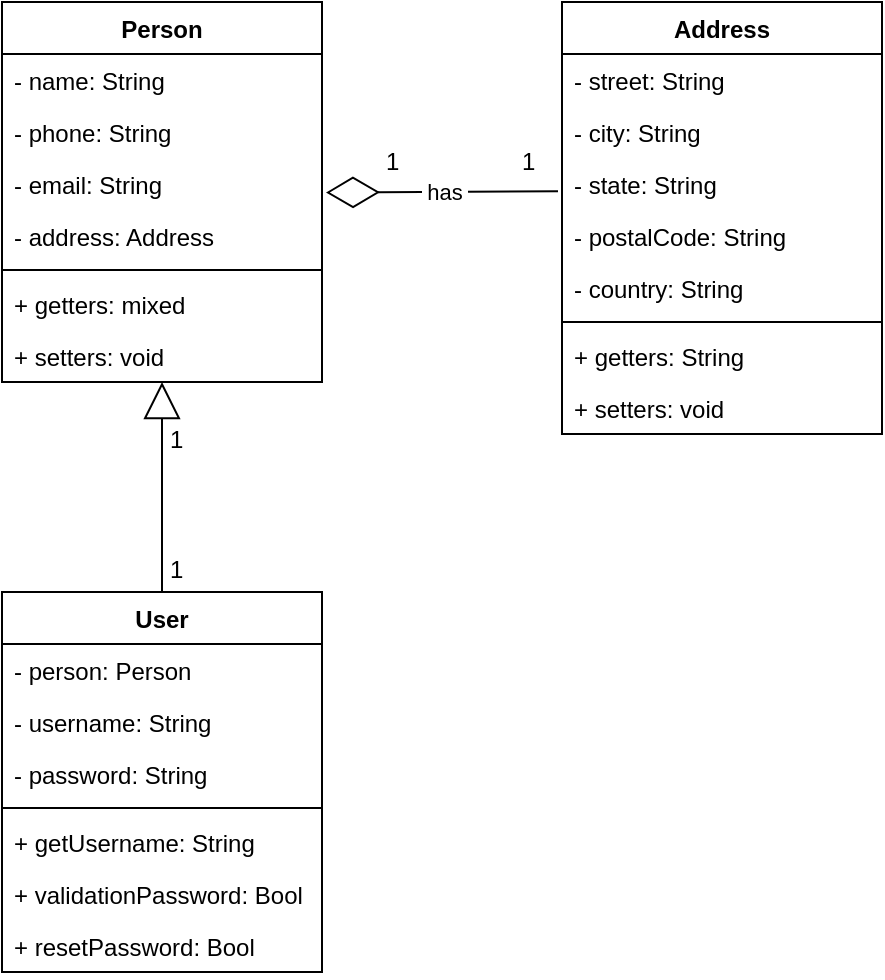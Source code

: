 <mxfile version="25.0.3">
  <diagram id="C5RBs43oDa-KdzZeNtuy" name="Page-1">
    <mxGraphModel dx="1358" dy="586" grid="0" gridSize="10" guides="0" tooltips="1" connect="1" arrows="1" fold="1" page="1" pageScale="1" pageWidth="827" pageHeight="1169" math="0" shadow="0">
      <root>
        <mxCell id="WIyWlLk6GJQsqaUBKTNV-0" />
        <mxCell id="WIyWlLk6GJQsqaUBKTNV-1" parent="WIyWlLk6GJQsqaUBKTNV-0" />
        <mxCell id="gTzim-NYCvHokuLxCjtx-0" value="Person" style="swimlane;fontStyle=1;align=center;verticalAlign=top;childLayout=stackLayout;horizontal=1;startSize=26;horizontalStack=0;resizeParent=1;resizeParentMax=0;resizeLast=0;collapsible=1;marginBottom=0;whiteSpace=wrap;html=1;" vertex="1" parent="WIyWlLk6GJQsqaUBKTNV-1">
          <mxGeometry x="170" y="40" width="160" height="190" as="geometry" />
        </mxCell>
        <mxCell id="gTzim-NYCvHokuLxCjtx-1" value="- name: String" style="text;strokeColor=none;fillColor=none;align=left;verticalAlign=top;spacingLeft=4;spacingRight=4;overflow=hidden;rotatable=0;points=[[0,0.5],[1,0.5]];portConstraint=eastwest;whiteSpace=wrap;html=1;" vertex="1" parent="gTzim-NYCvHokuLxCjtx-0">
          <mxGeometry y="26" width="160" height="26" as="geometry" />
        </mxCell>
        <mxCell id="gTzim-NYCvHokuLxCjtx-5" value="- phone: String" style="text;strokeColor=none;fillColor=none;align=left;verticalAlign=top;spacingLeft=4;spacingRight=4;overflow=hidden;rotatable=0;points=[[0,0.5],[1,0.5]];portConstraint=eastwest;whiteSpace=wrap;html=1;" vertex="1" parent="gTzim-NYCvHokuLxCjtx-0">
          <mxGeometry y="52" width="160" height="26" as="geometry" />
        </mxCell>
        <mxCell id="gTzim-NYCvHokuLxCjtx-7" value="- email: String" style="text;strokeColor=none;fillColor=none;align=left;verticalAlign=top;spacingLeft=4;spacingRight=4;overflow=hidden;rotatable=0;points=[[0,0.5],[1,0.5]];portConstraint=eastwest;whiteSpace=wrap;html=1;" vertex="1" parent="gTzim-NYCvHokuLxCjtx-0">
          <mxGeometry y="78" width="160" height="26" as="geometry" />
        </mxCell>
        <mxCell id="gTzim-NYCvHokuLxCjtx-9" value="- address: Address" style="text;strokeColor=none;fillColor=none;align=left;verticalAlign=top;spacingLeft=4;spacingRight=4;overflow=hidden;rotatable=0;points=[[0,0.5],[1,0.5]];portConstraint=eastwest;whiteSpace=wrap;html=1;" vertex="1" parent="gTzim-NYCvHokuLxCjtx-0">
          <mxGeometry y="104" width="160" height="26" as="geometry" />
        </mxCell>
        <mxCell id="gTzim-NYCvHokuLxCjtx-2" value="" style="line;strokeWidth=1;fillColor=none;align=left;verticalAlign=middle;spacingTop=-1;spacingLeft=3;spacingRight=3;rotatable=0;labelPosition=right;points=[];portConstraint=eastwest;strokeColor=inherit;" vertex="1" parent="gTzim-NYCvHokuLxCjtx-0">
          <mxGeometry y="130" width="160" height="8" as="geometry" />
        </mxCell>
        <mxCell id="gTzim-NYCvHokuLxCjtx-3" value="+ getters: mixed" style="text;strokeColor=none;fillColor=none;align=left;verticalAlign=top;spacingLeft=4;spacingRight=4;overflow=hidden;rotatable=0;points=[[0,0.5],[1,0.5]];portConstraint=eastwest;whiteSpace=wrap;html=1;" vertex="1" parent="gTzim-NYCvHokuLxCjtx-0">
          <mxGeometry y="138" width="160" height="26" as="geometry" />
        </mxCell>
        <mxCell id="gTzim-NYCvHokuLxCjtx-10" value="+ setters: void" style="text;strokeColor=none;fillColor=none;align=left;verticalAlign=top;spacingLeft=4;spacingRight=4;overflow=hidden;rotatable=0;points=[[0,0.5],[1,0.5]];portConstraint=eastwest;whiteSpace=wrap;html=1;" vertex="1" parent="gTzim-NYCvHokuLxCjtx-0">
          <mxGeometry y="164" width="160" height="26" as="geometry" />
        </mxCell>
        <mxCell id="gTzim-NYCvHokuLxCjtx-17" value="Address" style="swimlane;fontStyle=1;align=center;verticalAlign=top;childLayout=stackLayout;horizontal=1;startSize=26;horizontalStack=0;resizeParent=1;resizeParentMax=0;resizeLast=0;collapsible=1;marginBottom=0;whiteSpace=wrap;html=1;" vertex="1" parent="WIyWlLk6GJQsqaUBKTNV-1">
          <mxGeometry x="450" y="40" width="160" height="216" as="geometry" />
        </mxCell>
        <mxCell id="gTzim-NYCvHokuLxCjtx-18" value="- street: String" style="text;strokeColor=none;fillColor=none;align=left;verticalAlign=top;spacingLeft=4;spacingRight=4;overflow=hidden;rotatable=0;points=[[0,0.5],[1,0.5]];portConstraint=eastwest;whiteSpace=wrap;html=1;" vertex="1" parent="gTzim-NYCvHokuLxCjtx-17">
          <mxGeometry y="26" width="160" height="26" as="geometry" />
        </mxCell>
        <mxCell id="gTzim-NYCvHokuLxCjtx-21" value="- city: String" style="text;strokeColor=none;fillColor=none;align=left;verticalAlign=top;spacingLeft=4;spacingRight=4;overflow=hidden;rotatable=0;points=[[0,0.5],[1,0.5]];portConstraint=eastwest;whiteSpace=wrap;html=1;" vertex="1" parent="gTzim-NYCvHokuLxCjtx-17">
          <mxGeometry y="52" width="160" height="26" as="geometry" />
        </mxCell>
        <mxCell id="gTzim-NYCvHokuLxCjtx-22" value="- state: String" style="text;strokeColor=none;fillColor=none;align=left;verticalAlign=top;spacingLeft=4;spacingRight=4;overflow=hidden;rotatable=0;points=[[0,0.5],[1,0.5]];portConstraint=eastwest;whiteSpace=wrap;html=1;" vertex="1" parent="gTzim-NYCvHokuLxCjtx-17">
          <mxGeometry y="78" width="160" height="26" as="geometry" />
        </mxCell>
        <mxCell id="gTzim-NYCvHokuLxCjtx-23" value="- postalCode: String" style="text;strokeColor=none;fillColor=none;align=left;verticalAlign=top;spacingLeft=4;spacingRight=4;overflow=hidden;rotatable=0;points=[[0,0.5],[1,0.5]];portConstraint=eastwest;whiteSpace=wrap;html=1;" vertex="1" parent="gTzim-NYCvHokuLxCjtx-17">
          <mxGeometry y="104" width="160" height="26" as="geometry" />
        </mxCell>
        <mxCell id="gTzim-NYCvHokuLxCjtx-24" value="- country: String" style="text;strokeColor=none;fillColor=none;align=left;verticalAlign=top;spacingLeft=4;spacingRight=4;overflow=hidden;rotatable=0;points=[[0,0.5],[1,0.5]];portConstraint=eastwest;whiteSpace=wrap;html=1;" vertex="1" parent="gTzim-NYCvHokuLxCjtx-17">
          <mxGeometry y="130" width="160" height="26" as="geometry" />
        </mxCell>
        <mxCell id="gTzim-NYCvHokuLxCjtx-19" value="" style="line;strokeWidth=1;fillColor=none;align=left;verticalAlign=middle;spacingTop=-1;spacingLeft=3;spacingRight=3;rotatable=0;labelPosition=right;points=[];portConstraint=eastwest;strokeColor=inherit;" vertex="1" parent="gTzim-NYCvHokuLxCjtx-17">
          <mxGeometry y="156" width="160" height="8" as="geometry" />
        </mxCell>
        <mxCell id="gTzim-NYCvHokuLxCjtx-20" value="+ getters: String" style="text;strokeColor=none;fillColor=none;align=left;verticalAlign=top;spacingLeft=4;spacingRight=4;overflow=hidden;rotatable=0;points=[[0,0.5],[1,0.5]];portConstraint=eastwest;whiteSpace=wrap;html=1;" vertex="1" parent="gTzim-NYCvHokuLxCjtx-17">
          <mxGeometry y="164" width="160" height="26" as="geometry" />
        </mxCell>
        <mxCell id="gTzim-NYCvHokuLxCjtx-25" value="+ setters: void" style="text;strokeColor=none;fillColor=none;align=left;verticalAlign=top;spacingLeft=4;spacingRight=4;overflow=hidden;rotatable=0;points=[[0,0.5],[1,0.5]];portConstraint=eastwest;whiteSpace=wrap;html=1;" vertex="1" parent="gTzim-NYCvHokuLxCjtx-17">
          <mxGeometry y="190" width="160" height="26" as="geometry" />
        </mxCell>
        <mxCell id="gTzim-NYCvHokuLxCjtx-29" value="1" style="text;strokeColor=none;fillColor=none;align=left;verticalAlign=top;spacingLeft=4;spacingRight=4;overflow=hidden;rotatable=0;points=[[0,0.5],[1,0.5]];portConstraint=eastwest;whiteSpace=wrap;html=1;" vertex="1" parent="WIyWlLk6GJQsqaUBKTNV-1">
          <mxGeometry x="356" y="106" width="26" height="26" as="geometry" />
        </mxCell>
        <mxCell id="gTzim-NYCvHokuLxCjtx-30" value="1" style="text;strokeColor=none;fillColor=none;align=left;verticalAlign=top;spacingLeft=4;spacingRight=4;overflow=hidden;rotatable=0;points=[[0,0.5],[1,0.5]];portConstraint=eastwest;whiteSpace=wrap;html=1;" vertex="1" parent="WIyWlLk6GJQsqaUBKTNV-1">
          <mxGeometry x="424" y="106" width="26" height="26" as="geometry" />
        </mxCell>
        <mxCell id="gTzim-NYCvHokuLxCjtx-34" value="" style="endArrow=diamondThin;endFill=0;endSize=24;html=1;rounded=0;" edge="1" parent="WIyWlLk6GJQsqaUBKTNV-1">
          <mxGeometry width="160" relative="1" as="geometry">
            <mxPoint x="448" y="134.67" as="sourcePoint" />
            <mxPoint x="332" y="135.262" as="targetPoint" />
          </mxGeometry>
        </mxCell>
        <mxCell id="gTzim-NYCvHokuLxCjtx-35" value="&amp;nbsp;has&amp;nbsp;" style="edgeLabel;html=1;align=center;verticalAlign=middle;resizable=0;points=[];" vertex="1" connectable="0" parent="gTzim-NYCvHokuLxCjtx-34">
          <mxGeometry x="-0.012" relative="1" as="geometry">
            <mxPoint as="offset" />
          </mxGeometry>
        </mxCell>
        <mxCell id="gTzim-NYCvHokuLxCjtx-42" value="User" style="swimlane;fontStyle=1;align=center;verticalAlign=top;childLayout=stackLayout;horizontal=1;startSize=26;horizontalStack=0;resizeParent=1;resizeParentMax=0;resizeLast=0;collapsible=1;marginBottom=0;whiteSpace=wrap;html=1;" vertex="1" parent="WIyWlLk6GJQsqaUBKTNV-1">
          <mxGeometry x="170" y="335" width="160" height="190" as="geometry" />
        </mxCell>
        <mxCell id="gTzim-NYCvHokuLxCjtx-43" value="- person: Person" style="text;strokeColor=none;fillColor=none;align=left;verticalAlign=top;spacingLeft=4;spacingRight=4;overflow=hidden;rotatable=0;points=[[0,0.5],[1,0.5]];portConstraint=eastwest;whiteSpace=wrap;html=1;" vertex="1" parent="gTzim-NYCvHokuLxCjtx-42">
          <mxGeometry y="26" width="160" height="26" as="geometry" />
        </mxCell>
        <mxCell id="gTzim-NYCvHokuLxCjtx-53" value="- username: String" style="text;strokeColor=none;fillColor=none;align=left;verticalAlign=top;spacingLeft=4;spacingRight=4;overflow=hidden;rotatable=0;points=[[0,0.5],[1,0.5]];portConstraint=eastwest;whiteSpace=wrap;html=1;" vertex="1" parent="gTzim-NYCvHokuLxCjtx-42">
          <mxGeometry y="52" width="160" height="26" as="geometry" />
        </mxCell>
        <mxCell id="gTzim-NYCvHokuLxCjtx-44" value="- password: String" style="text;strokeColor=none;fillColor=none;align=left;verticalAlign=top;spacingLeft=4;spacingRight=4;overflow=hidden;rotatable=0;points=[[0,0.5],[1,0.5]];portConstraint=eastwest;whiteSpace=wrap;html=1;" vertex="1" parent="gTzim-NYCvHokuLxCjtx-42">
          <mxGeometry y="78" width="160" height="26" as="geometry" />
        </mxCell>
        <mxCell id="gTzim-NYCvHokuLxCjtx-47" value="" style="line;strokeWidth=1;fillColor=none;align=left;verticalAlign=middle;spacingTop=-1;spacingLeft=3;spacingRight=3;rotatable=0;labelPosition=right;points=[];portConstraint=eastwest;strokeColor=inherit;" vertex="1" parent="gTzim-NYCvHokuLxCjtx-42">
          <mxGeometry y="104" width="160" height="8" as="geometry" />
        </mxCell>
        <mxCell id="gTzim-NYCvHokuLxCjtx-48" value="+ getUsername: String" style="text;strokeColor=none;fillColor=none;align=left;verticalAlign=top;spacingLeft=4;spacingRight=4;overflow=hidden;rotatable=0;points=[[0,0.5],[1,0.5]];portConstraint=eastwest;whiteSpace=wrap;html=1;" vertex="1" parent="gTzim-NYCvHokuLxCjtx-42">
          <mxGeometry y="112" width="160" height="26" as="geometry" />
        </mxCell>
        <mxCell id="gTzim-NYCvHokuLxCjtx-50" value="+ validationPassword: Bool" style="text;strokeColor=none;fillColor=none;align=left;verticalAlign=top;spacingLeft=4;spacingRight=4;overflow=hidden;rotatable=0;points=[[0,0.5],[1,0.5]];portConstraint=eastwest;whiteSpace=wrap;html=1;" vertex="1" parent="gTzim-NYCvHokuLxCjtx-42">
          <mxGeometry y="138" width="160" height="26" as="geometry" />
        </mxCell>
        <mxCell id="gTzim-NYCvHokuLxCjtx-51" value="+ resetPassword: Bool" style="text;strokeColor=none;fillColor=none;align=left;verticalAlign=top;spacingLeft=4;spacingRight=4;overflow=hidden;rotatable=0;points=[[0,0.5],[1,0.5]];portConstraint=eastwest;whiteSpace=wrap;html=1;" vertex="1" parent="gTzim-NYCvHokuLxCjtx-42">
          <mxGeometry y="164" width="160" height="26" as="geometry" />
        </mxCell>
        <mxCell id="gTzim-NYCvHokuLxCjtx-56" value="1" style="text;strokeColor=none;fillColor=none;align=left;verticalAlign=top;spacingLeft=4;spacingRight=4;overflow=hidden;rotatable=0;points=[[0,0.5],[1,0.5]];portConstraint=eastwest;whiteSpace=wrap;html=1;" vertex="1" parent="WIyWlLk6GJQsqaUBKTNV-1">
          <mxGeometry x="248" y="245" width="26" height="26" as="geometry" />
        </mxCell>
        <mxCell id="gTzim-NYCvHokuLxCjtx-57" value="1" style="text;strokeColor=none;fillColor=none;align=left;verticalAlign=top;spacingLeft=4;spacingRight=4;overflow=hidden;rotatable=0;points=[[0,0.5],[1,0.5]];portConstraint=eastwest;whiteSpace=wrap;html=1;" vertex="1" parent="WIyWlLk6GJQsqaUBKTNV-1">
          <mxGeometry x="248" y="310" width="26" height="26" as="geometry" />
        </mxCell>
        <mxCell id="gTzim-NYCvHokuLxCjtx-61" value="" style="endArrow=block;endSize=16;endFill=0;html=1;rounded=0;exitX=0.5;exitY=0;exitDx=0;exitDy=0;" edge="1" parent="WIyWlLk6GJQsqaUBKTNV-1" source="gTzim-NYCvHokuLxCjtx-42" target="gTzim-NYCvHokuLxCjtx-10">
          <mxGeometry width="160" relative="1" as="geometry">
            <mxPoint x="543" y="280" as="sourcePoint" />
            <mxPoint x="196" y="272" as="targetPoint" />
          </mxGeometry>
        </mxCell>
      </root>
    </mxGraphModel>
  </diagram>
</mxfile>
